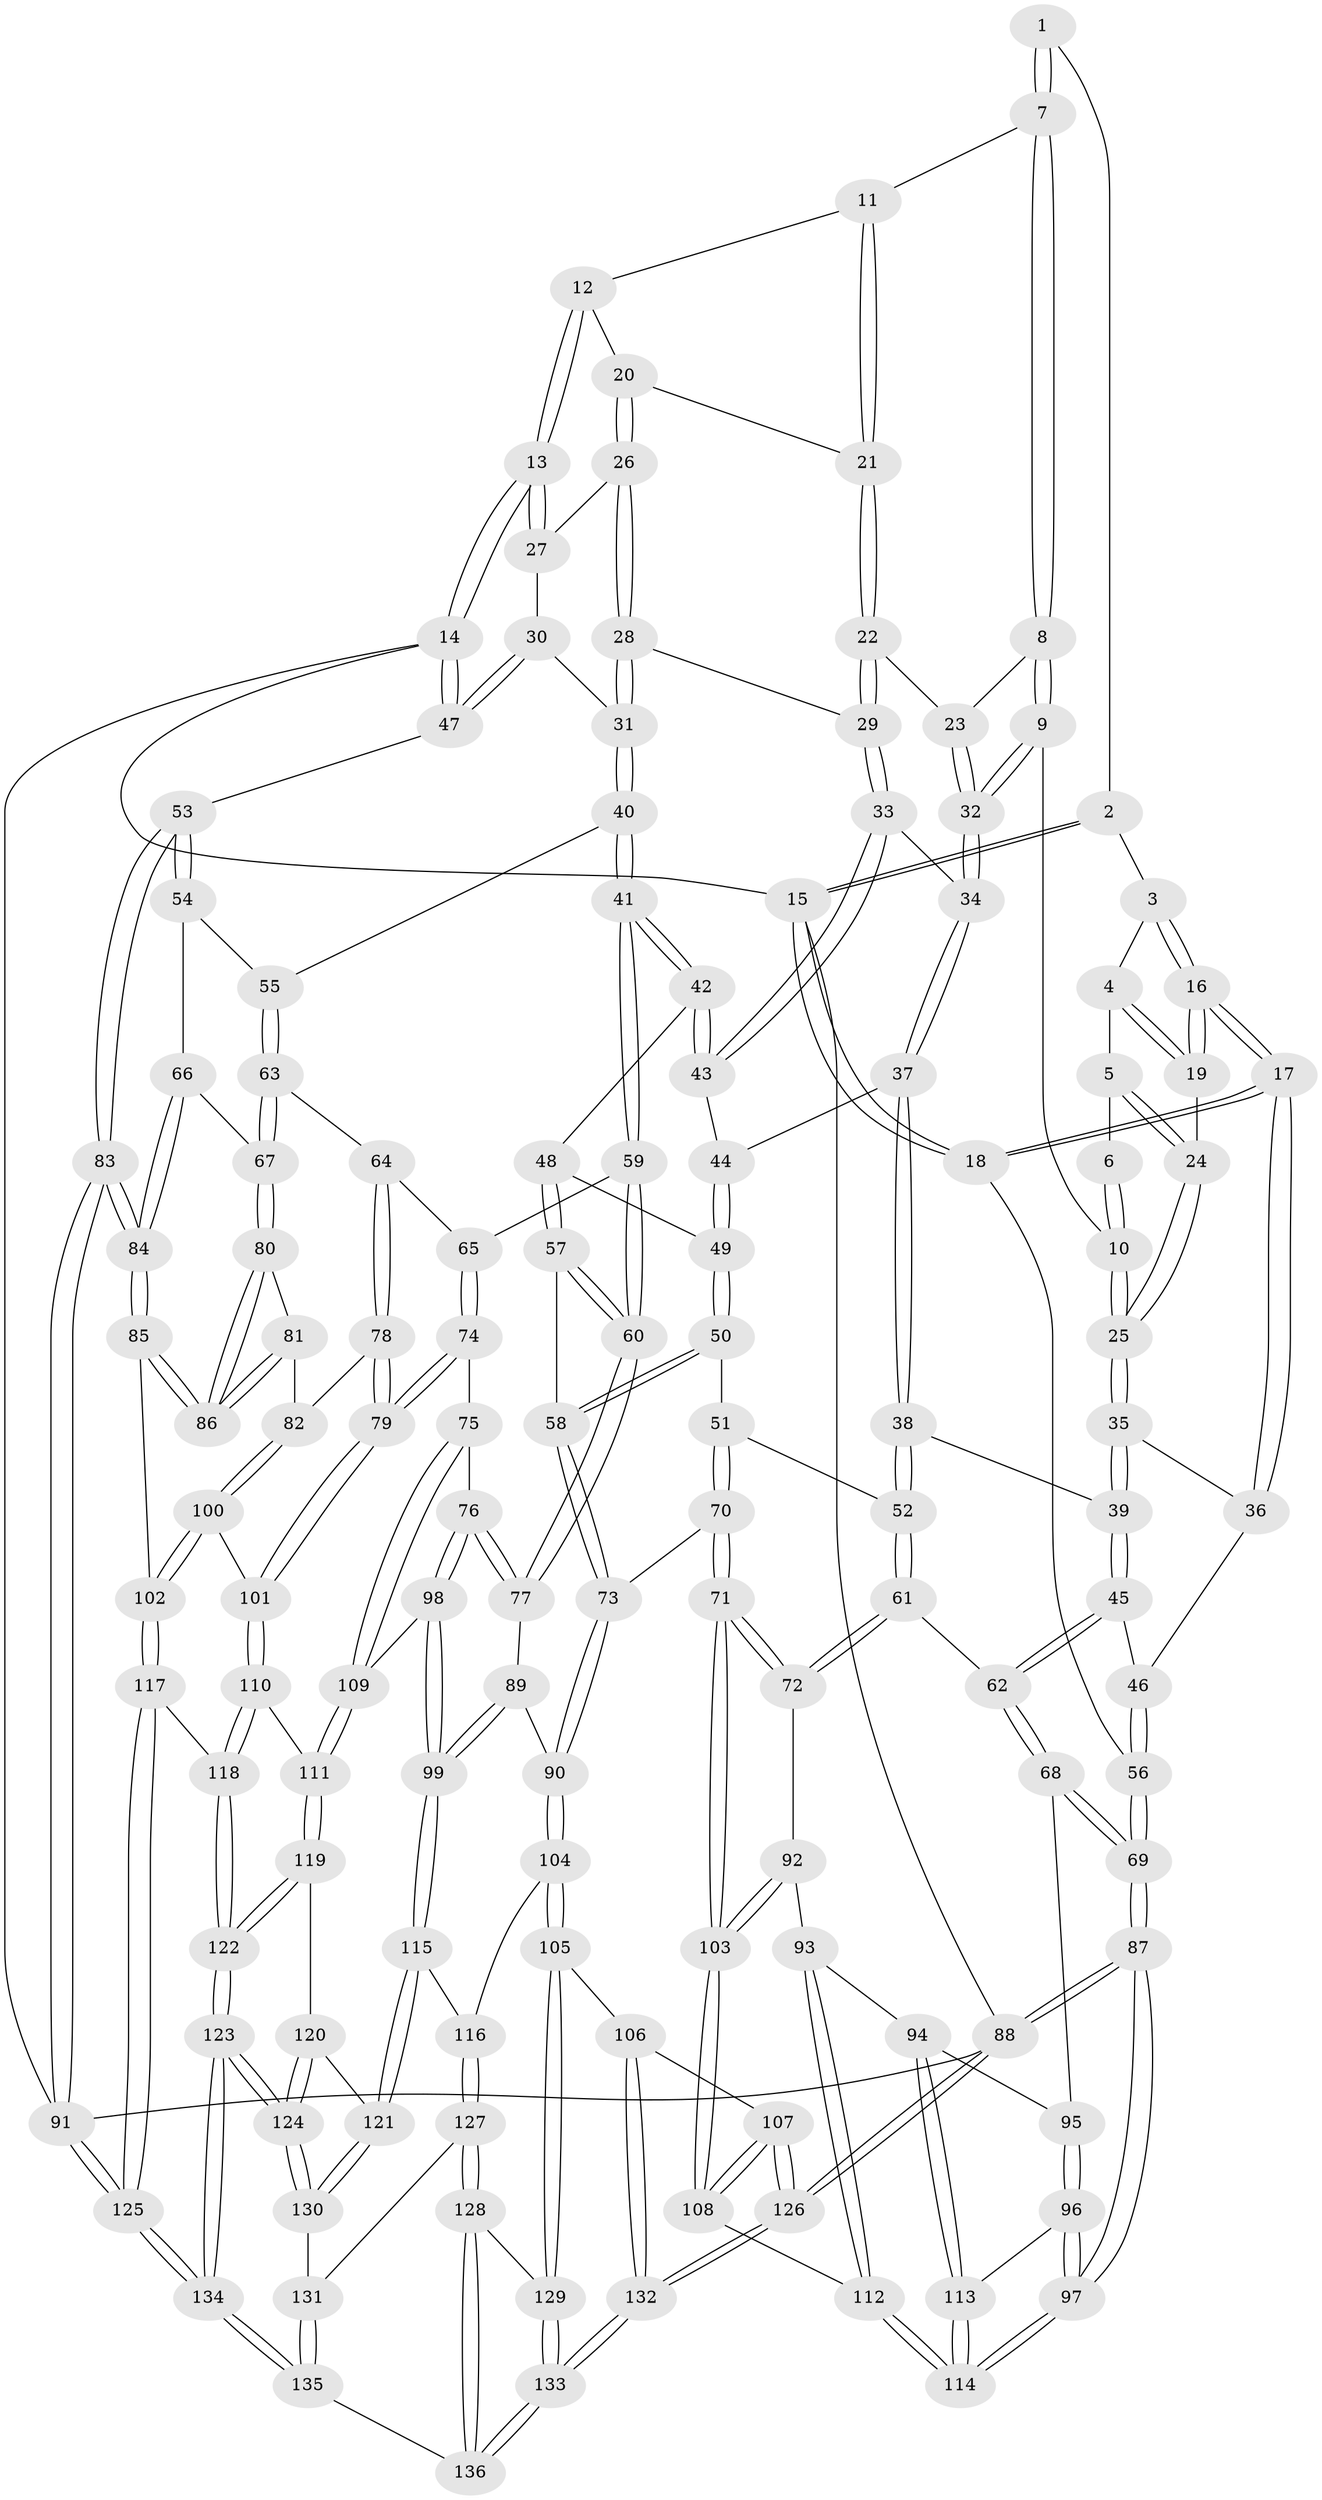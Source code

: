 // Generated by graph-tools (version 1.1) at 2025/00/03/09/25 05:00:21]
// undirected, 136 vertices, 337 edges
graph export_dot {
graph [start="1"]
  node [color=gray90,style=filled];
  1 [pos="+0.25690387750843924+0"];
  2 [pos="+0+0"];
  3 [pos="+0.09260824861600951+0.023545246134315346"];
  4 [pos="+0.09383769843779363+0.026537196530567433"];
  5 [pos="+0.16473200901084728+0.08257360689818057"];
  6 [pos="+0.21166115025749502+0.004547059350249527"];
  7 [pos="+0.42305023344383696+0"];
  8 [pos="+0.40765870153819894+0"];
  9 [pos="+0.2696340875003336+0.16752453504945874"];
  10 [pos="+0.25503136395175047+0.17463536170144983"];
  11 [pos="+0.5180664315562016+0"];
  12 [pos="+0.6320297257112317+0"];
  13 [pos="+1+0"];
  14 [pos="+1+0"];
  15 [pos="+0+0"];
  16 [pos="+0+0.1904333535229464"];
  17 [pos="+0+0.26703699965416017"];
  18 [pos="+0+0.2731482230038552"];
  19 [pos="+0.0793031974692245+0.1282287545540254"];
  20 [pos="+0.6841057523371604+0.09997735737680573"];
  21 [pos="+0.569440586488912+0.13948131293481092"];
  22 [pos="+0.5473872996759519+0.1673519049240995"];
  23 [pos="+0.4662796866701578+0.14524904036185324"];
  24 [pos="+0.19261349212607018+0.15930822369208547"];
  25 [pos="+0.2287772764423983+0.19308302526241983"];
  26 [pos="+0.6874376343669072+0.10442231479868261"];
  27 [pos="+0.8589483140901037+0.0939296477621405"];
  28 [pos="+0.7069424975395048+0.2378149581617621"];
  29 [pos="+0.5676647986700225+0.21361096291177922"];
  30 [pos="+0.7917227308565957+0.3166735586837318"];
  31 [pos="+0.7741794936803955+0.32715672194230117"];
  32 [pos="+0.41718408119750006+0.21997077780019558"];
  33 [pos="+0.5217740916566+0.2948145851242622"];
  34 [pos="+0.43029108900803453+0.2695925184582814"];
  35 [pos="+0.19170709216307832+0.3086038416491219"];
  36 [pos="+0.18047522581384878+0.3083115348473771"];
  37 [pos="+0.34549195938958505+0.3815895579015276"];
  38 [pos="+0.2908942147316839+0.39502570663668735"];
  39 [pos="+0.19255527295479619+0.30985402812149976"];
  40 [pos="+0.7644114825246396+0.3504220451223823"];
  41 [pos="+0.6678582495003292+0.41042678790930137"];
  42 [pos="+0.5914880243054706+0.3847862314615248"];
  43 [pos="+0.5577618224601119+0.36038666862067"];
  44 [pos="+0.4098537128786926+0.4096398649068394"];
  45 [pos="+0.10128173427893562+0.5045890093405592"];
  46 [pos="+0.0466584114569691+0.4622681989782993"];
  47 [pos="+1+0.253520984675497"];
  48 [pos="+0.4742110723025182+0.48087121418768464"];
  49 [pos="+0.4483762962233511+0.46214183506591405"];
  50 [pos="+0.39768270510300896+0.5201985210292167"];
  51 [pos="+0.2940164787792596+0.5184609926620772"];
  52 [pos="+0.28074279826032916+0.5033185695097189"];
  53 [pos="+1+0.3781355396151414"];
  54 [pos="+0.9812243049591498+0.4761981191786526"];
  55 [pos="+0.8220193798035137+0.4368932417133164"];
  56 [pos="+0+0.332561144410902"];
  57 [pos="+0.5052424570801836+0.572916938889406"];
  58 [pos="+0.48881249971507795+0.582224650457884"];
  59 [pos="+0.6427750564005915+0.5135584241304729"];
  60 [pos="+0.5939250356872084+0.5791481237976966"];
  61 [pos="+0.15391710475591094+0.5756676431611378"];
  62 [pos="+0.11763904103821649+0.5562772220131665"];
  63 [pos="+0.8396996001948636+0.5474285655185768"];
  64 [pos="+0.7956072368848218+0.5794912734956034"];
  65 [pos="+0.751996855300761+0.5825355813176367"];
  66 [pos="+0.9200805023604716+0.5821870293358135"];
  67 [pos="+0.8926578708801387+0.5837182994069977"];
  68 [pos="+0+0.5960353039803203"];
  69 [pos="+0+0.5667337301226536"];
  70 [pos="+0.35350891377273147+0.6426749339749284"];
  71 [pos="+0.3303507451521642+0.6660563984362915"];
  72 [pos="+0.16032868022403562+0.627589752632909"];
  73 [pos="+0.41720561158783614+0.6509852776074737"];
  74 [pos="+0.7142051317612834+0.6848237779022249"];
  75 [pos="+0.7062514916743374+0.685232272093551"];
  76 [pos="+0.6532168463442957+0.6514224575105876"];
  77 [pos="+0.6011464078029435+0.6019363866008182"];
  78 [pos="+0.7993250107331422+0.6806447190968172"];
  79 [pos="+0.7359385427378596+0.6930261609180631"];
  80 [pos="+0.8774924907184142+0.6330383353688431"];
  81 [pos="+0.8265188362463125+0.6860990316913449"];
  82 [pos="+0.8181806434340665+0.6878197875062197"];
  83 [pos="+1+0.72619242736429"];
  84 [pos="+1+0.7243154557768776"];
  85 [pos="+0.9698224070755458+0.7683228515882013"];
  86 [pos="+0.9680494352717661+0.7668240283385899"];
  87 [pos="+0+1"];
  88 [pos="+0+1"];
  89 [pos="+0.587980762769534+0.6353261862241208"];
  90 [pos="+0.4626591619497844+0.7396018715457657"];
  91 [pos="+1+1"];
  92 [pos="+0.15397508906199237+0.665836905929631"];
  93 [pos="+0.13977449493559505+0.6830063505129874"];
  94 [pos="+0.13840939496427712+0.6843386823118578"];
  95 [pos="+0.03647562505039227+0.6646560890720522"];
  96 [pos="+0.028154075972949926+0.7237624899355377"];
  97 [pos="+0+1"];
  98 [pos="+0.5982331460918456+0.787599238046636"];
  99 [pos="+0.5628794782565926+0.797958156442887"];
  100 [pos="+0.8200630507820246+0.776083954023489"];
  101 [pos="+0.762198940603669+0.7834402309466921"];
  102 [pos="+0.899492097896622+0.8283474333487231"];
  103 [pos="+0.2833096634453967+0.7546992463757722"];
  104 [pos="+0.48527847484723885+0.8208678846130939"];
  105 [pos="+0.3656313751401566+0.8575724520689633"];
  106 [pos="+0.3485213472883285+0.8567238114670861"];
  107 [pos="+0.3002800961902863+0.8408865431746753"];
  108 [pos="+0.2833434359842978+0.8241287026670164"];
  109 [pos="+0.6580133661748879+0.7806573653140392"];
  110 [pos="+0.7532182837310718+0.7952267882021352"];
  111 [pos="+0.7063241512714327+0.8168414795576038"];
  112 [pos="+0.23693873962179512+0.8276698590088506"];
  113 [pos="+0.12894624255835946+0.703632801466251"];
  114 [pos="+0.10657116100322321+0.8494284256020234"];
  115 [pos="+0.5259940191174305+0.8270683833755719"];
  116 [pos="+0.4979868580329013+0.8261097680805564"];
  117 [pos="+0.8912089892436538+0.850180481686215"];
  118 [pos="+0.8264982167983139+0.9098208696049161"];
  119 [pos="+0.7053828476365199+0.8667404951199157"];
  120 [pos="+0.6527451299356136+0.8793757903538363"];
  121 [pos="+0.5604333162255613+0.8648526678853922"];
  122 [pos="+0.7851703348913419+0.9740417329838025"];
  123 [pos="+0.7676765784218913+1"];
  124 [pos="+0.665688066440228+0.9845747939875154"];
  125 [pos="+1+1"];
  126 [pos="+0.06501279137520045+1"];
  127 [pos="+0.48768737036058146+0.9189099293867682"];
  128 [pos="+0.4547675492485397+1"];
  129 [pos="+0.3859984326464685+0.9160647051102069"];
  130 [pos="+0.58281204821159+0.9239652909935487"];
  131 [pos="+0.5478053057424089+0.9989071074730196"];
  132 [pos="+0.29416024697870824+1"];
  133 [pos="+0.34684868368086347+1"];
  134 [pos="+0.791907817969046+1"];
  135 [pos="+0.5058907967869025+1"];
  136 [pos="+0.4627571084336884+1"];
  1 -- 2;
  1 -- 7;
  1 -- 7;
  2 -- 3;
  2 -- 15;
  2 -- 15;
  3 -- 4;
  3 -- 16;
  3 -- 16;
  4 -- 5;
  4 -- 19;
  4 -- 19;
  5 -- 6;
  5 -- 24;
  5 -- 24;
  6 -- 10;
  6 -- 10;
  7 -- 8;
  7 -- 8;
  7 -- 11;
  8 -- 9;
  8 -- 9;
  8 -- 23;
  9 -- 10;
  9 -- 32;
  9 -- 32;
  10 -- 25;
  10 -- 25;
  11 -- 12;
  11 -- 21;
  11 -- 21;
  12 -- 13;
  12 -- 13;
  12 -- 20;
  13 -- 14;
  13 -- 14;
  13 -- 27;
  13 -- 27;
  14 -- 15;
  14 -- 47;
  14 -- 47;
  14 -- 91;
  15 -- 18;
  15 -- 18;
  15 -- 88;
  16 -- 17;
  16 -- 17;
  16 -- 19;
  16 -- 19;
  17 -- 18;
  17 -- 18;
  17 -- 36;
  17 -- 36;
  18 -- 56;
  19 -- 24;
  20 -- 21;
  20 -- 26;
  20 -- 26;
  21 -- 22;
  21 -- 22;
  22 -- 23;
  22 -- 29;
  22 -- 29;
  23 -- 32;
  23 -- 32;
  24 -- 25;
  24 -- 25;
  25 -- 35;
  25 -- 35;
  26 -- 27;
  26 -- 28;
  26 -- 28;
  27 -- 30;
  28 -- 29;
  28 -- 31;
  28 -- 31;
  29 -- 33;
  29 -- 33;
  30 -- 31;
  30 -- 47;
  30 -- 47;
  31 -- 40;
  31 -- 40;
  32 -- 34;
  32 -- 34;
  33 -- 34;
  33 -- 43;
  33 -- 43;
  34 -- 37;
  34 -- 37;
  35 -- 36;
  35 -- 39;
  35 -- 39;
  36 -- 46;
  37 -- 38;
  37 -- 38;
  37 -- 44;
  38 -- 39;
  38 -- 52;
  38 -- 52;
  39 -- 45;
  39 -- 45;
  40 -- 41;
  40 -- 41;
  40 -- 55;
  41 -- 42;
  41 -- 42;
  41 -- 59;
  41 -- 59;
  42 -- 43;
  42 -- 43;
  42 -- 48;
  43 -- 44;
  44 -- 49;
  44 -- 49;
  45 -- 46;
  45 -- 62;
  45 -- 62;
  46 -- 56;
  46 -- 56;
  47 -- 53;
  48 -- 49;
  48 -- 57;
  48 -- 57;
  49 -- 50;
  49 -- 50;
  50 -- 51;
  50 -- 58;
  50 -- 58;
  51 -- 52;
  51 -- 70;
  51 -- 70;
  52 -- 61;
  52 -- 61;
  53 -- 54;
  53 -- 54;
  53 -- 83;
  53 -- 83;
  54 -- 55;
  54 -- 66;
  55 -- 63;
  55 -- 63;
  56 -- 69;
  56 -- 69;
  57 -- 58;
  57 -- 60;
  57 -- 60;
  58 -- 73;
  58 -- 73;
  59 -- 60;
  59 -- 60;
  59 -- 65;
  60 -- 77;
  60 -- 77;
  61 -- 62;
  61 -- 72;
  61 -- 72;
  62 -- 68;
  62 -- 68;
  63 -- 64;
  63 -- 67;
  63 -- 67;
  64 -- 65;
  64 -- 78;
  64 -- 78;
  65 -- 74;
  65 -- 74;
  66 -- 67;
  66 -- 84;
  66 -- 84;
  67 -- 80;
  67 -- 80;
  68 -- 69;
  68 -- 69;
  68 -- 95;
  69 -- 87;
  69 -- 87;
  70 -- 71;
  70 -- 71;
  70 -- 73;
  71 -- 72;
  71 -- 72;
  71 -- 103;
  71 -- 103;
  72 -- 92;
  73 -- 90;
  73 -- 90;
  74 -- 75;
  74 -- 79;
  74 -- 79;
  75 -- 76;
  75 -- 109;
  75 -- 109;
  76 -- 77;
  76 -- 77;
  76 -- 98;
  76 -- 98;
  77 -- 89;
  78 -- 79;
  78 -- 79;
  78 -- 82;
  79 -- 101;
  79 -- 101;
  80 -- 81;
  80 -- 86;
  80 -- 86;
  81 -- 82;
  81 -- 86;
  81 -- 86;
  82 -- 100;
  82 -- 100;
  83 -- 84;
  83 -- 84;
  83 -- 91;
  83 -- 91;
  84 -- 85;
  84 -- 85;
  85 -- 86;
  85 -- 86;
  85 -- 102;
  87 -- 88;
  87 -- 88;
  87 -- 97;
  87 -- 97;
  88 -- 126;
  88 -- 126;
  88 -- 91;
  89 -- 90;
  89 -- 99;
  89 -- 99;
  90 -- 104;
  90 -- 104;
  91 -- 125;
  91 -- 125;
  92 -- 93;
  92 -- 103;
  92 -- 103;
  93 -- 94;
  93 -- 112;
  93 -- 112;
  94 -- 95;
  94 -- 113;
  94 -- 113;
  95 -- 96;
  95 -- 96;
  96 -- 97;
  96 -- 97;
  96 -- 113;
  97 -- 114;
  97 -- 114;
  98 -- 99;
  98 -- 99;
  98 -- 109;
  99 -- 115;
  99 -- 115;
  100 -- 101;
  100 -- 102;
  100 -- 102;
  101 -- 110;
  101 -- 110;
  102 -- 117;
  102 -- 117;
  103 -- 108;
  103 -- 108;
  104 -- 105;
  104 -- 105;
  104 -- 116;
  105 -- 106;
  105 -- 129;
  105 -- 129;
  106 -- 107;
  106 -- 132;
  106 -- 132;
  107 -- 108;
  107 -- 108;
  107 -- 126;
  107 -- 126;
  108 -- 112;
  109 -- 111;
  109 -- 111;
  110 -- 111;
  110 -- 118;
  110 -- 118;
  111 -- 119;
  111 -- 119;
  112 -- 114;
  112 -- 114;
  113 -- 114;
  113 -- 114;
  115 -- 116;
  115 -- 121;
  115 -- 121;
  116 -- 127;
  116 -- 127;
  117 -- 118;
  117 -- 125;
  117 -- 125;
  118 -- 122;
  118 -- 122;
  119 -- 120;
  119 -- 122;
  119 -- 122;
  120 -- 121;
  120 -- 124;
  120 -- 124;
  121 -- 130;
  121 -- 130;
  122 -- 123;
  122 -- 123;
  123 -- 124;
  123 -- 124;
  123 -- 134;
  123 -- 134;
  124 -- 130;
  124 -- 130;
  125 -- 134;
  125 -- 134;
  126 -- 132;
  126 -- 132;
  127 -- 128;
  127 -- 128;
  127 -- 131;
  128 -- 129;
  128 -- 136;
  128 -- 136;
  129 -- 133;
  129 -- 133;
  130 -- 131;
  131 -- 135;
  131 -- 135;
  132 -- 133;
  132 -- 133;
  133 -- 136;
  133 -- 136;
  134 -- 135;
  134 -- 135;
  135 -- 136;
}
